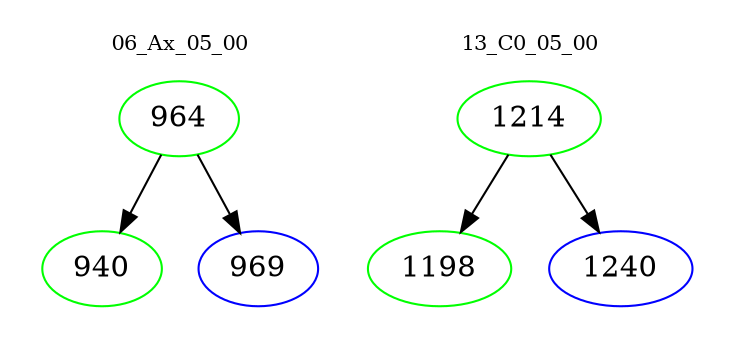 digraph{
subgraph cluster_0 {
color = white
label = "06_Ax_05_00";
fontsize=10;
T0_964 [label="964", color="green"]
T0_964 -> T0_940 [color="black"]
T0_940 [label="940", color="green"]
T0_964 -> T0_969 [color="black"]
T0_969 [label="969", color="blue"]
}
subgraph cluster_1 {
color = white
label = "13_C0_05_00";
fontsize=10;
T1_1214 [label="1214", color="green"]
T1_1214 -> T1_1198 [color="black"]
T1_1198 [label="1198", color="green"]
T1_1214 -> T1_1240 [color="black"]
T1_1240 [label="1240", color="blue"]
}
}
